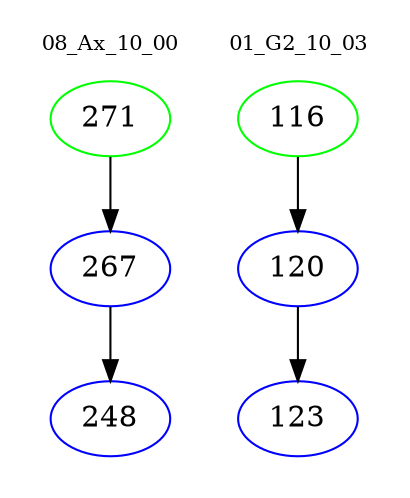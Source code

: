 digraph{
subgraph cluster_0 {
color = white
label = "08_Ax_10_00";
fontsize=10;
T0_271 [label="271", color="green"]
T0_271 -> T0_267 [color="black"]
T0_267 [label="267", color="blue"]
T0_267 -> T0_248 [color="black"]
T0_248 [label="248", color="blue"]
}
subgraph cluster_1 {
color = white
label = "01_G2_10_03";
fontsize=10;
T1_116 [label="116", color="green"]
T1_116 -> T1_120 [color="black"]
T1_120 [label="120", color="blue"]
T1_120 -> T1_123 [color="black"]
T1_123 [label="123", color="blue"]
}
}
